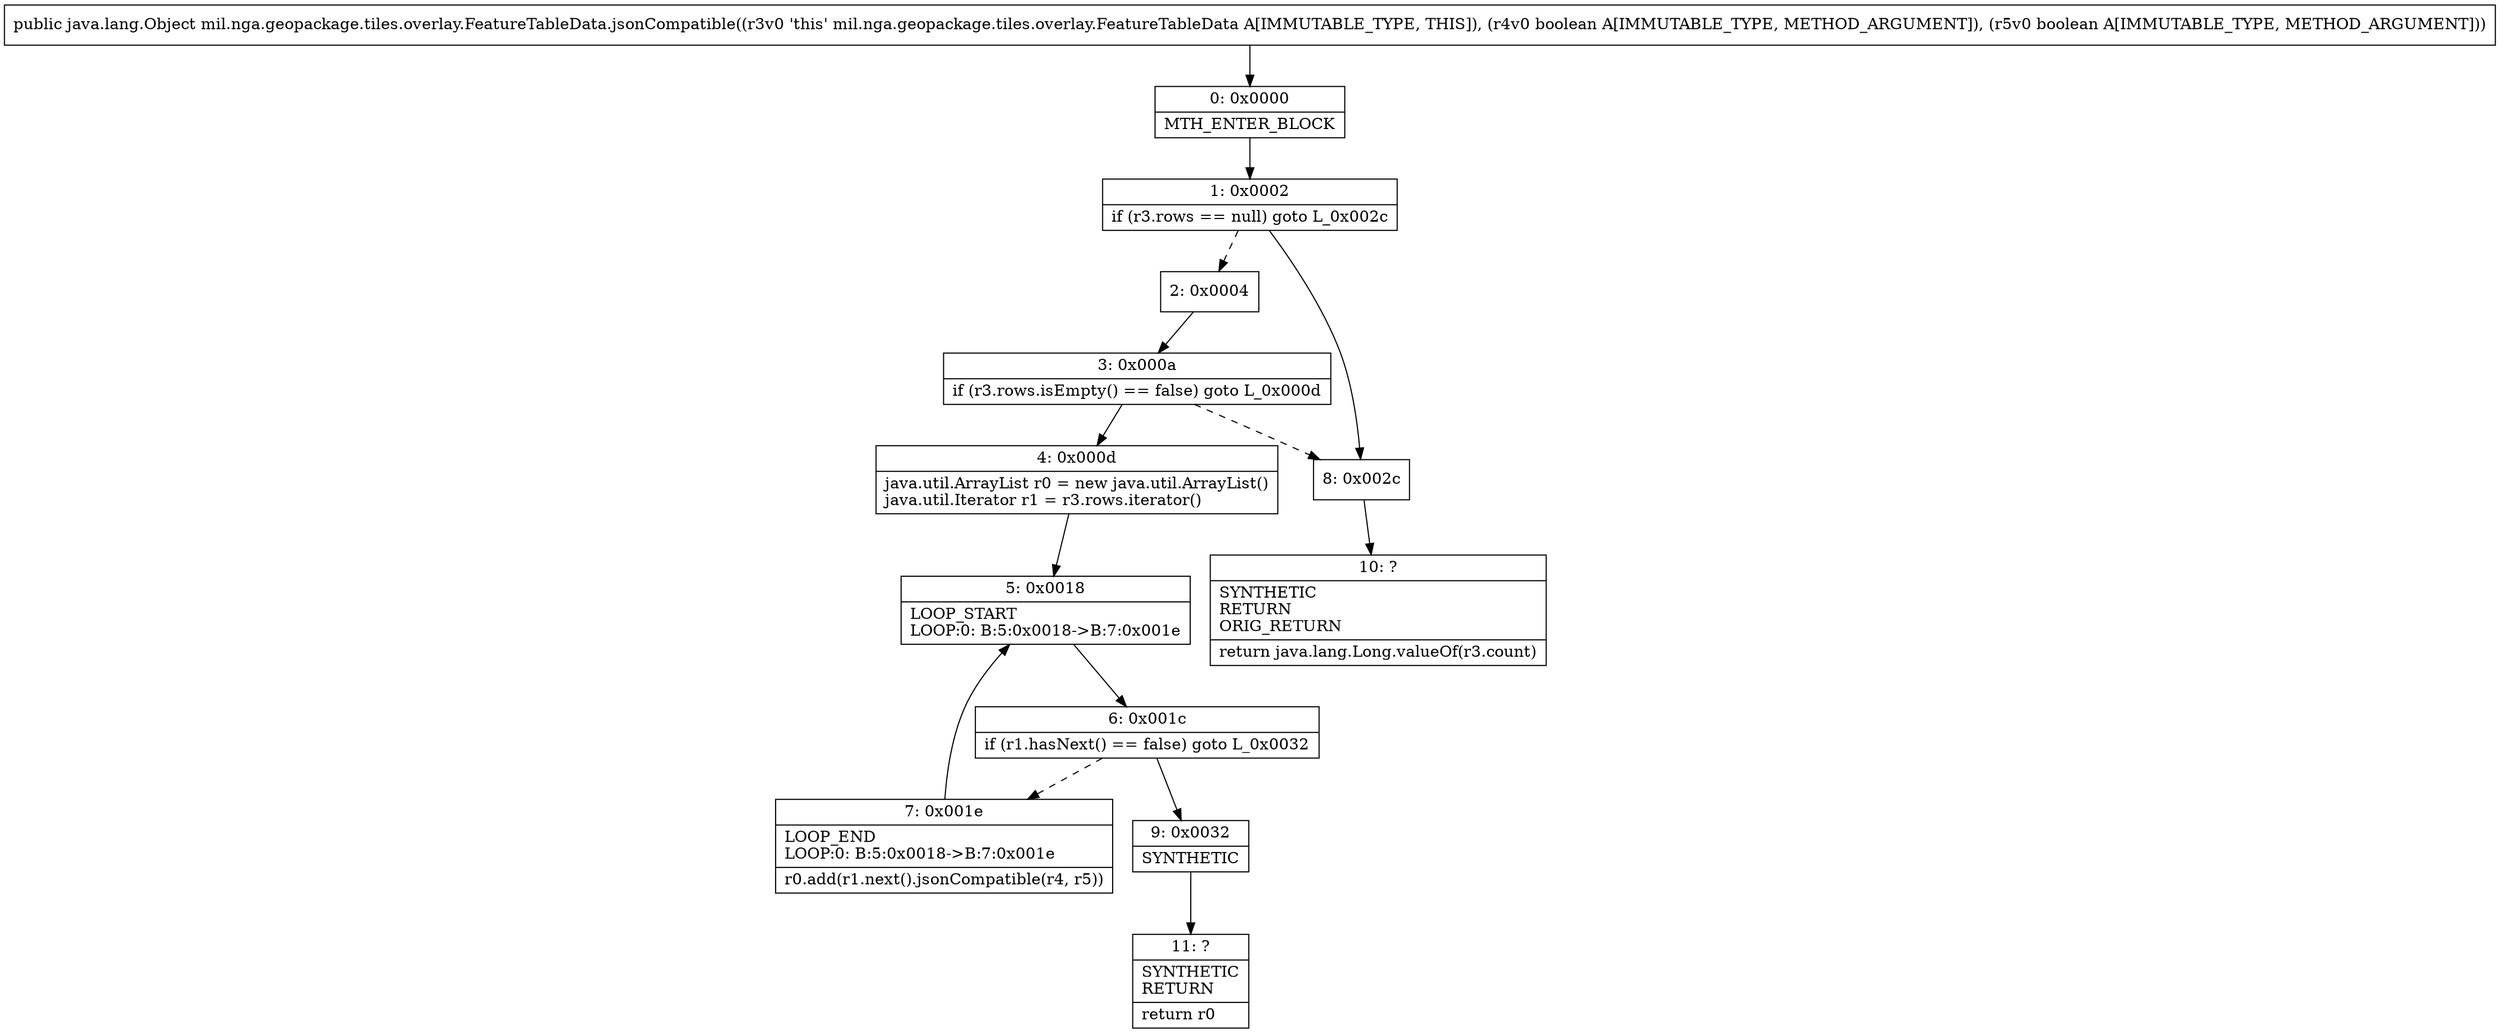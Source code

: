 digraph "CFG formil.nga.geopackage.tiles.overlay.FeatureTableData.jsonCompatible(ZZ)Ljava\/lang\/Object;" {
Node_0 [shape=record,label="{0\:\ 0x0000|MTH_ENTER_BLOCK\l}"];
Node_1 [shape=record,label="{1\:\ 0x0002|if (r3.rows == null) goto L_0x002c\l}"];
Node_2 [shape=record,label="{2\:\ 0x0004}"];
Node_3 [shape=record,label="{3\:\ 0x000a|if (r3.rows.isEmpty() == false) goto L_0x000d\l}"];
Node_4 [shape=record,label="{4\:\ 0x000d|java.util.ArrayList r0 = new java.util.ArrayList()\ljava.util.Iterator r1 = r3.rows.iterator()\l}"];
Node_5 [shape=record,label="{5\:\ 0x0018|LOOP_START\lLOOP:0: B:5:0x0018\-\>B:7:0x001e\l}"];
Node_6 [shape=record,label="{6\:\ 0x001c|if (r1.hasNext() == false) goto L_0x0032\l}"];
Node_7 [shape=record,label="{7\:\ 0x001e|LOOP_END\lLOOP:0: B:5:0x0018\-\>B:7:0x001e\l|r0.add(r1.next().jsonCompatible(r4, r5))\l}"];
Node_8 [shape=record,label="{8\:\ 0x002c}"];
Node_9 [shape=record,label="{9\:\ 0x0032|SYNTHETIC\l}"];
Node_10 [shape=record,label="{10\:\ ?|SYNTHETIC\lRETURN\lORIG_RETURN\l|return java.lang.Long.valueOf(r3.count)\l}"];
Node_11 [shape=record,label="{11\:\ ?|SYNTHETIC\lRETURN\l|return r0\l}"];
MethodNode[shape=record,label="{public java.lang.Object mil.nga.geopackage.tiles.overlay.FeatureTableData.jsonCompatible((r3v0 'this' mil.nga.geopackage.tiles.overlay.FeatureTableData A[IMMUTABLE_TYPE, THIS]), (r4v0 boolean A[IMMUTABLE_TYPE, METHOD_ARGUMENT]), (r5v0 boolean A[IMMUTABLE_TYPE, METHOD_ARGUMENT])) }"];
MethodNode -> Node_0;
Node_0 -> Node_1;
Node_1 -> Node_2[style=dashed];
Node_1 -> Node_8;
Node_2 -> Node_3;
Node_3 -> Node_4;
Node_3 -> Node_8[style=dashed];
Node_4 -> Node_5;
Node_5 -> Node_6;
Node_6 -> Node_7[style=dashed];
Node_6 -> Node_9;
Node_7 -> Node_5;
Node_8 -> Node_10;
Node_9 -> Node_11;
}

